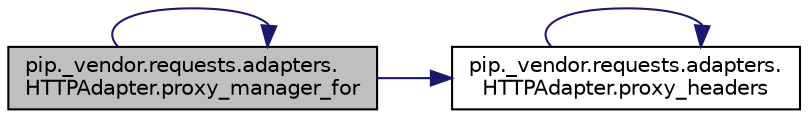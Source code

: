 digraph "pip._vendor.requests.adapters.HTTPAdapter.proxy_manager_for"
{
 // LATEX_PDF_SIZE
  edge [fontname="Helvetica",fontsize="10",labelfontname="Helvetica",labelfontsize="10"];
  node [fontname="Helvetica",fontsize="10",shape=record];
  rankdir="LR";
  Node1 [label="pip._vendor.requests.adapters.\lHTTPAdapter.proxy_manager_for",height=0.2,width=0.4,color="black", fillcolor="grey75", style="filled", fontcolor="black",tooltip=" "];
  Node1 -> Node2 [color="midnightblue",fontsize="10",style="solid",fontname="Helvetica"];
  Node2 [label="pip._vendor.requests.adapters.\lHTTPAdapter.proxy_headers",height=0.2,width=0.4,color="black", fillcolor="white", style="filled",URL="$da/dd8/classpip_1_1__vendor_1_1requests_1_1adapters_1_1_h_t_t_p_adapter.html#a10a2069cfdc982d7d30efcf8327e27e6",tooltip=" "];
  Node2 -> Node2 [color="midnightblue",fontsize="10",style="solid",fontname="Helvetica"];
  Node1 -> Node1 [color="midnightblue",fontsize="10",style="solid",fontname="Helvetica"];
}

